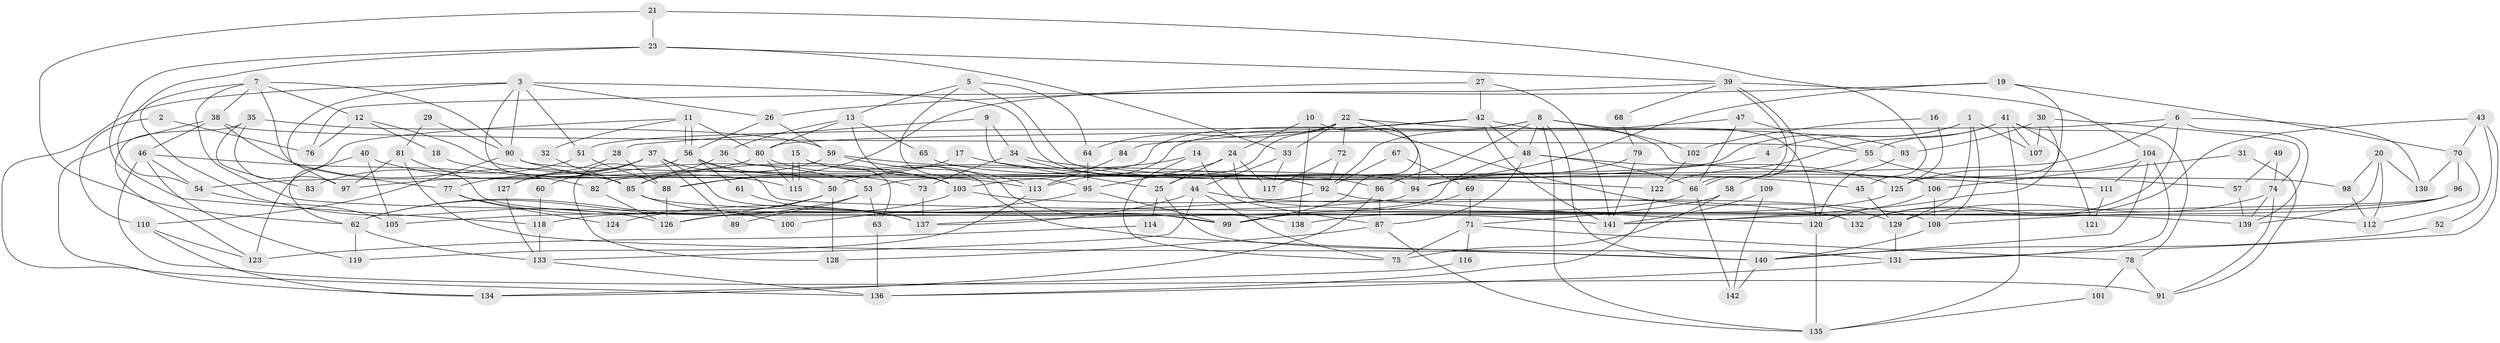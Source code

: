 // coarse degree distribution, {4: 0.21428571428571427, 3: 0.14285714285714285, 2: 0.11904761904761904, 5: 0.047619047619047616, 12: 0.023809523809523808, 6: 0.07142857142857142, 10: 0.09523809523809523, 7: 0.09523809523809523, 11: 0.07142857142857142, 8: 0.047619047619047616, 9: 0.07142857142857142}
// Generated by graph-tools (version 1.1) at 2025/52/03/04/25 21:52:34]
// undirected, 142 vertices, 284 edges
graph export_dot {
graph [start="1"]
  node [color=gray90,style=filled];
  1;
  2;
  3;
  4;
  5;
  6;
  7;
  8;
  9;
  10;
  11;
  12;
  13;
  14;
  15;
  16;
  17;
  18;
  19;
  20;
  21;
  22;
  23;
  24;
  25;
  26;
  27;
  28;
  29;
  30;
  31;
  32;
  33;
  34;
  35;
  36;
  37;
  38;
  39;
  40;
  41;
  42;
  43;
  44;
  45;
  46;
  47;
  48;
  49;
  50;
  51;
  52;
  53;
  54;
  55;
  56;
  57;
  58;
  59;
  60;
  61;
  62;
  63;
  64;
  65;
  66;
  67;
  68;
  69;
  70;
  71;
  72;
  73;
  74;
  75;
  76;
  77;
  78;
  79;
  80;
  81;
  82;
  83;
  84;
  85;
  86;
  87;
  88;
  89;
  90;
  91;
  92;
  93;
  94;
  95;
  96;
  97;
  98;
  99;
  100;
  101;
  102;
  103;
  104;
  105;
  106;
  107;
  108;
  109;
  110;
  111;
  112;
  113;
  114;
  115;
  116;
  117;
  118;
  119;
  120;
  121;
  122;
  123;
  124;
  125;
  126;
  127;
  128;
  129;
  130;
  131;
  132;
  133;
  134;
  135;
  136;
  137;
  138;
  139;
  140;
  141;
  142;
  1 -- 108;
  1 -- 53;
  1 -- 4;
  1 -- 107;
  1 -- 129;
  2 -- 110;
  2 -- 76;
  3 -- 90;
  3 -- 94;
  3 -- 26;
  3 -- 51;
  3 -- 85;
  3 -- 97;
  3 -- 136;
  4 -- 103;
  5 -- 106;
  5 -- 13;
  5 -- 64;
  5 -- 95;
  6 -- 139;
  6 -- 80;
  6 -- 54;
  6 -- 130;
  6 -- 132;
  7 -- 139;
  7 -- 90;
  7 -- 12;
  7 -- 38;
  7 -- 77;
  7 -- 126;
  8 -- 48;
  8 -- 135;
  8 -- 82;
  8 -- 86;
  8 -- 102;
  8 -- 113;
  8 -- 120;
  8 -- 140;
  9 -- 28;
  9 -- 25;
  9 -- 34;
  10 -- 24;
  10 -- 94;
  10 -- 138;
  11 -- 56;
  11 -- 56;
  11 -- 80;
  11 -- 32;
  11 -- 62;
  12 -- 113;
  12 -- 18;
  12 -- 76;
  13 -- 103;
  13 -- 36;
  13 -- 65;
  13 -- 80;
  14 -- 50;
  14 -- 87;
  14 -- 75;
  15 -- 99;
  15 -- 115;
  15 -- 115;
  15 -- 140;
  16 -- 125;
  16 -- 102;
  17 -- 88;
  17 -- 122;
  18 -- 103;
  19 -- 125;
  19 -- 70;
  19 -- 26;
  19 -- 94;
  20 -- 130;
  20 -- 112;
  20 -- 98;
  20 -- 139;
  21 -- 45;
  21 -- 23;
  21 -- 62;
  22 -- 99;
  22 -- 93;
  22 -- 25;
  22 -- 33;
  22 -- 64;
  22 -- 72;
  22 -- 129;
  23 -- 33;
  23 -- 39;
  23 -- 54;
  23 -- 118;
  24 -- 25;
  24 -- 95;
  24 -- 117;
  24 -- 132;
  25 -- 131;
  25 -- 114;
  26 -- 56;
  26 -- 59;
  27 -- 88;
  27 -- 141;
  27 -- 42;
  28 -- 127;
  28 -- 88;
  29 -- 90;
  29 -- 81;
  30 -- 74;
  30 -- 141;
  30 -- 93;
  30 -- 107;
  31 -- 91;
  31 -- 106;
  32 -- 85;
  33 -- 117;
  33 -- 44;
  34 -- 92;
  34 -- 45;
  34 -- 73;
  35 -- 97;
  35 -- 59;
  35 -- 83;
  35 -- 123;
  36 -- 85;
  36 -- 63;
  37 -- 77;
  37 -- 138;
  37 -- 50;
  37 -- 60;
  37 -- 89;
  37 -- 127;
  38 -- 46;
  38 -- 55;
  38 -- 85;
  38 -- 134;
  39 -- 104;
  39 -- 66;
  39 -- 66;
  39 -- 68;
  39 -- 76;
  40 -- 105;
  40 -- 123;
  40 -- 53;
  41 -- 135;
  41 -- 107;
  41 -- 55;
  41 -- 78;
  41 -- 121;
  41 -- 122;
  42 -- 48;
  42 -- 51;
  42 -- 84;
  42 -- 111;
  42 -- 141;
  43 -- 131;
  43 -- 132;
  43 -- 52;
  43 -- 70;
  44 -- 108;
  44 -- 75;
  44 -- 133;
  44 -- 137;
  45 -- 129;
  46 -- 119;
  46 -- 54;
  46 -- 82;
  46 -- 91;
  47 -- 66;
  47 -- 55;
  47 -- 92;
  48 -- 66;
  48 -- 126;
  48 -- 87;
  48 -- 125;
  49 -- 74;
  49 -- 57;
  50 -- 62;
  50 -- 124;
  50 -- 128;
  51 -- 83;
  51 -- 88;
  52 -- 140;
  53 -- 62;
  53 -- 63;
  53 -- 89;
  54 -- 105;
  55 -- 57;
  55 -- 58;
  56 -- 61;
  56 -- 73;
  56 -- 112;
  56 -- 128;
  57 -- 139;
  58 -- 75;
  58 -- 71;
  59 -- 85;
  59 -- 92;
  59 -- 113;
  60 -- 118;
  61 -- 137;
  62 -- 119;
  62 -- 133;
  63 -- 136;
  64 -- 95;
  65 -- 86;
  66 -- 99;
  66 -- 142;
  67 -- 92;
  67 -- 69;
  68 -- 79;
  69 -- 71;
  69 -- 99;
  70 -- 96;
  70 -- 112;
  70 -- 130;
  71 -- 75;
  71 -- 78;
  71 -- 116;
  72 -- 92;
  72 -- 117;
  73 -- 137;
  74 -- 129;
  74 -- 91;
  74 -- 139;
  77 -- 137;
  77 -- 124;
  78 -- 91;
  78 -- 101;
  79 -- 141;
  79 -- 94;
  80 -- 103;
  80 -- 97;
  80 -- 115;
  81 -- 140;
  81 -- 97;
  81 -- 99;
  82 -- 126;
  84 -- 113;
  85 -- 100;
  85 -- 141;
  86 -- 87;
  86 -- 134;
  87 -- 128;
  87 -- 135;
  88 -- 126;
  90 -- 115;
  90 -- 98;
  90 -- 110;
  92 -- 105;
  92 -- 120;
  93 -- 120;
  94 -- 118;
  95 -- 99;
  95 -- 100;
  96 -- 137;
  96 -- 141;
  96 -- 108;
  98 -- 112;
  101 -- 135;
  102 -- 122;
  103 -- 126;
  103 -- 132;
  104 -- 140;
  104 -- 131;
  104 -- 111;
  104 -- 125;
  106 -- 120;
  106 -- 108;
  108 -- 140;
  109 -- 141;
  109 -- 142;
  110 -- 134;
  110 -- 123;
  111 -- 121;
  113 -- 119;
  114 -- 123;
  116 -- 134;
  118 -- 133;
  120 -- 135;
  122 -- 136;
  125 -- 138;
  127 -- 133;
  129 -- 131;
  131 -- 136;
  133 -- 136;
  140 -- 142;
}
